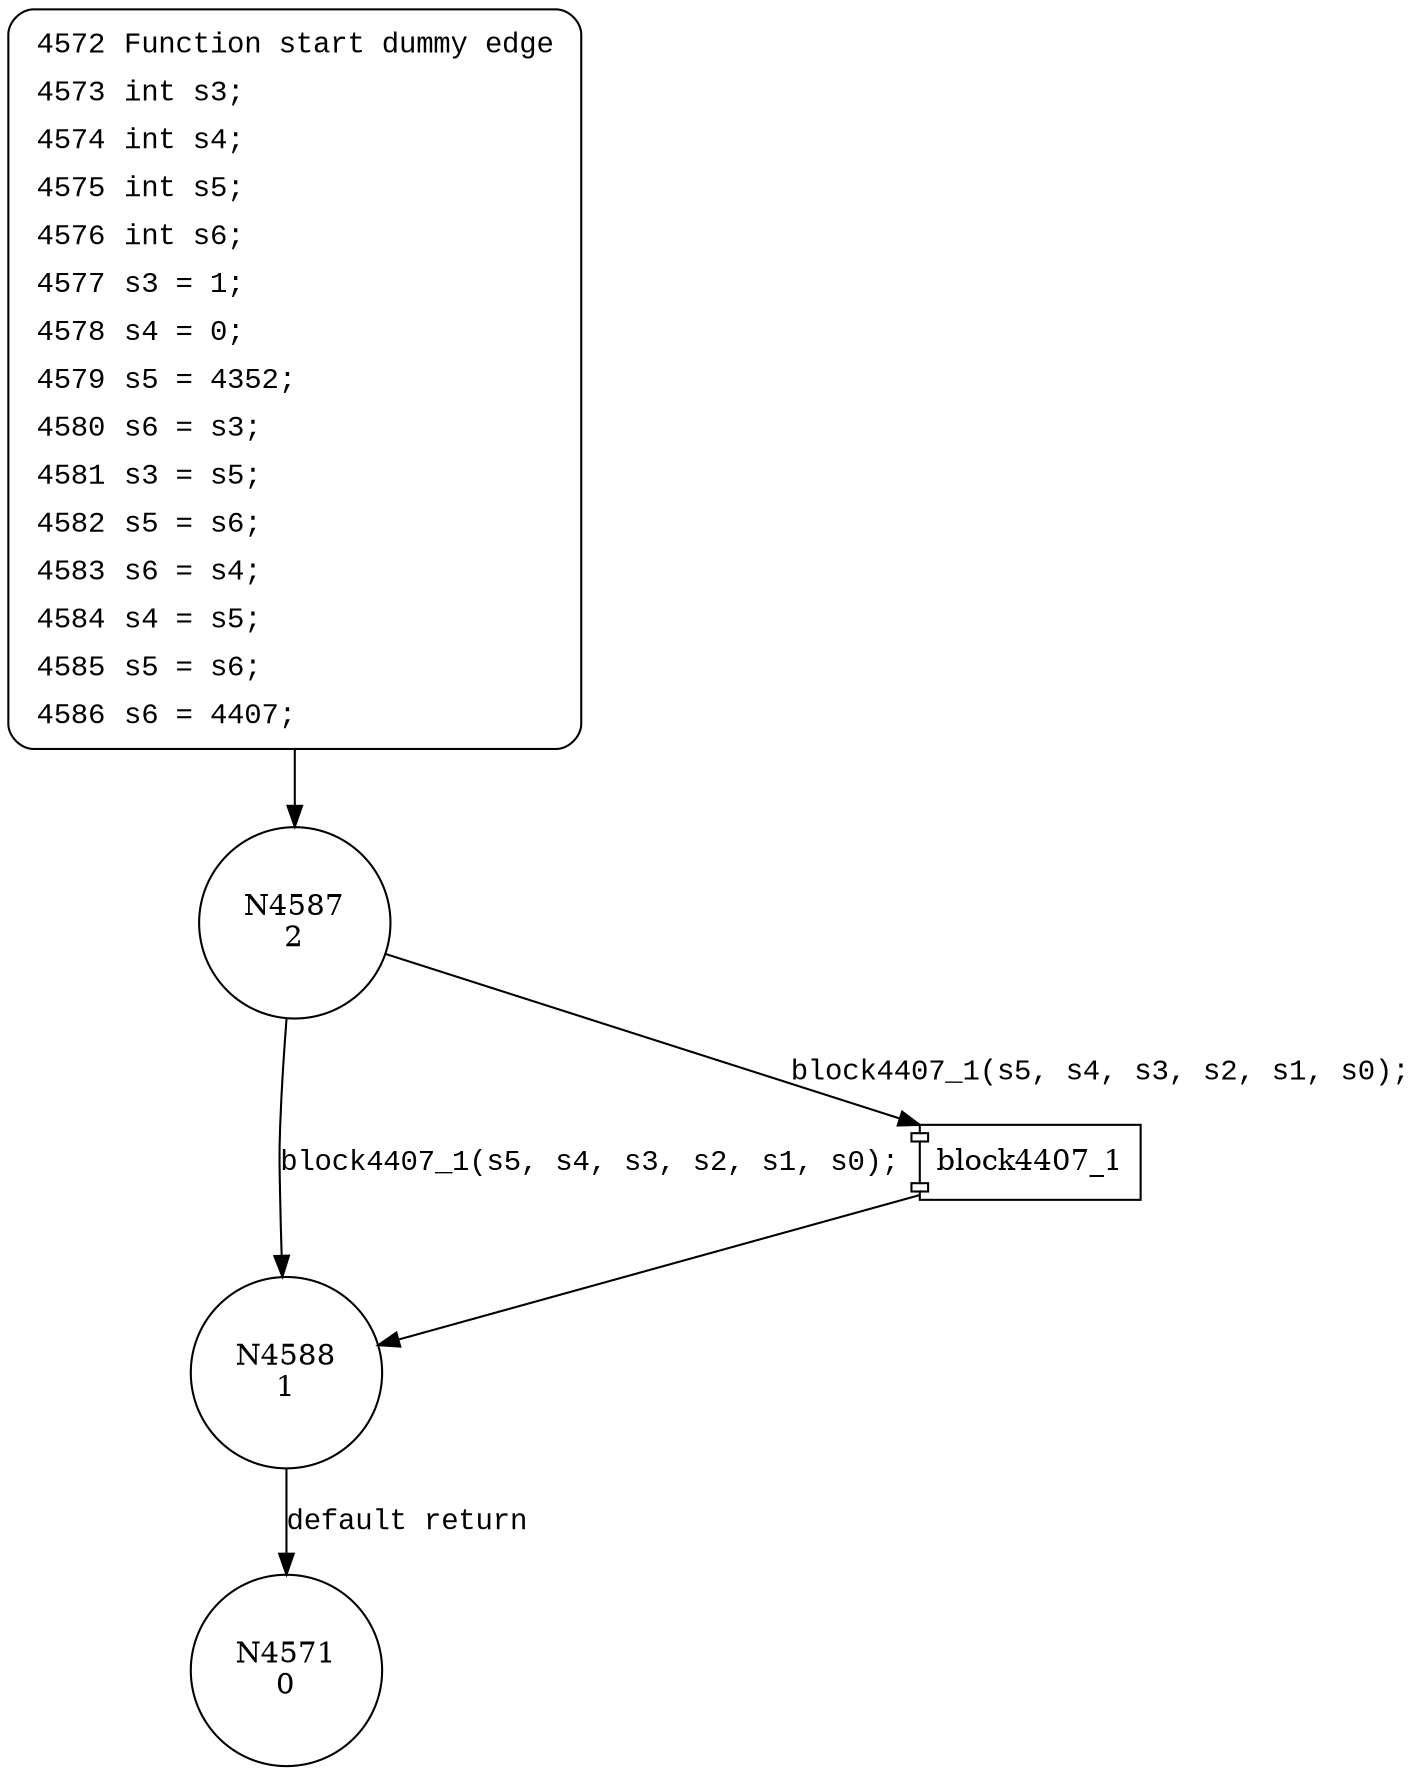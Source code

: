 digraph block4338_1 {
4587 [shape="circle" label="N4587\n2"]
4588 [shape="circle" label="N4588\n1"]
4571 [shape="circle" label="N4571\n0"]
4572 [style="filled,bold" penwidth="1" fillcolor="white" fontname="Courier New" shape="Mrecord" label=<<table border="0" cellborder="0" cellpadding="3" bgcolor="white"><tr><td align="right">4572</td><td align="left">Function start dummy edge</td></tr><tr><td align="right">4573</td><td align="left">int s3;</td></tr><tr><td align="right">4574</td><td align="left">int s4;</td></tr><tr><td align="right">4575</td><td align="left">int s5;</td></tr><tr><td align="right">4576</td><td align="left">int s6;</td></tr><tr><td align="right">4577</td><td align="left">s3 = 1;</td></tr><tr><td align="right">4578</td><td align="left">s4 = 0;</td></tr><tr><td align="right">4579</td><td align="left">s5 = 4352;</td></tr><tr><td align="right">4580</td><td align="left">s6 = s3;</td></tr><tr><td align="right">4581</td><td align="left">s3 = s5;</td></tr><tr><td align="right">4582</td><td align="left">s5 = s6;</td></tr><tr><td align="right">4583</td><td align="left">s6 = s4;</td></tr><tr><td align="right">4584</td><td align="left">s4 = s5;</td></tr><tr><td align="right">4585</td><td align="left">s5 = s6;</td></tr><tr><td align="right">4586</td><td align="left">s6 = 4407;</td></tr></table>>]
4572 -> 4587[label=""]
100102 [shape="component" label="block4407_1"]
4587 -> 100102 [label="block4407_1(s5, s4, s3, s2, s1, s0);" fontname="Courier New"]
100102 -> 4588 [label="" fontname="Courier New"]
4587 -> 4588 [label="block4407_1(s5, s4, s3, s2, s1, s0);" fontname="Courier New"]
4588 -> 4571 [label="default return" fontname="Courier New"]
}